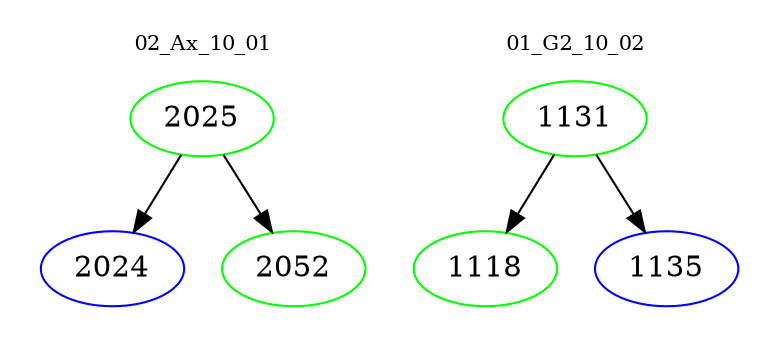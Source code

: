 digraph{
subgraph cluster_0 {
color = white
label = "02_Ax_10_01";
fontsize=10;
T0_2025 [label="2025", color="green"]
T0_2025 -> T0_2024 [color="black"]
T0_2024 [label="2024", color="blue"]
T0_2025 -> T0_2052 [color="black"]
T0_2052 [label="2052", color="green"]
}
subgraph cluster_1 {
color = white
label = "01_G2_10_02";
fontsize=10;
T1_1131 [label="1131", color="green"]
T1_1131 -> T1_1118 [color="black"]
T1_1118 [label="1118", color="green"]
T1_1131 -> T1_1135 [color="black"]
T1_1135 [label="1135", color="blue"]
}
}
